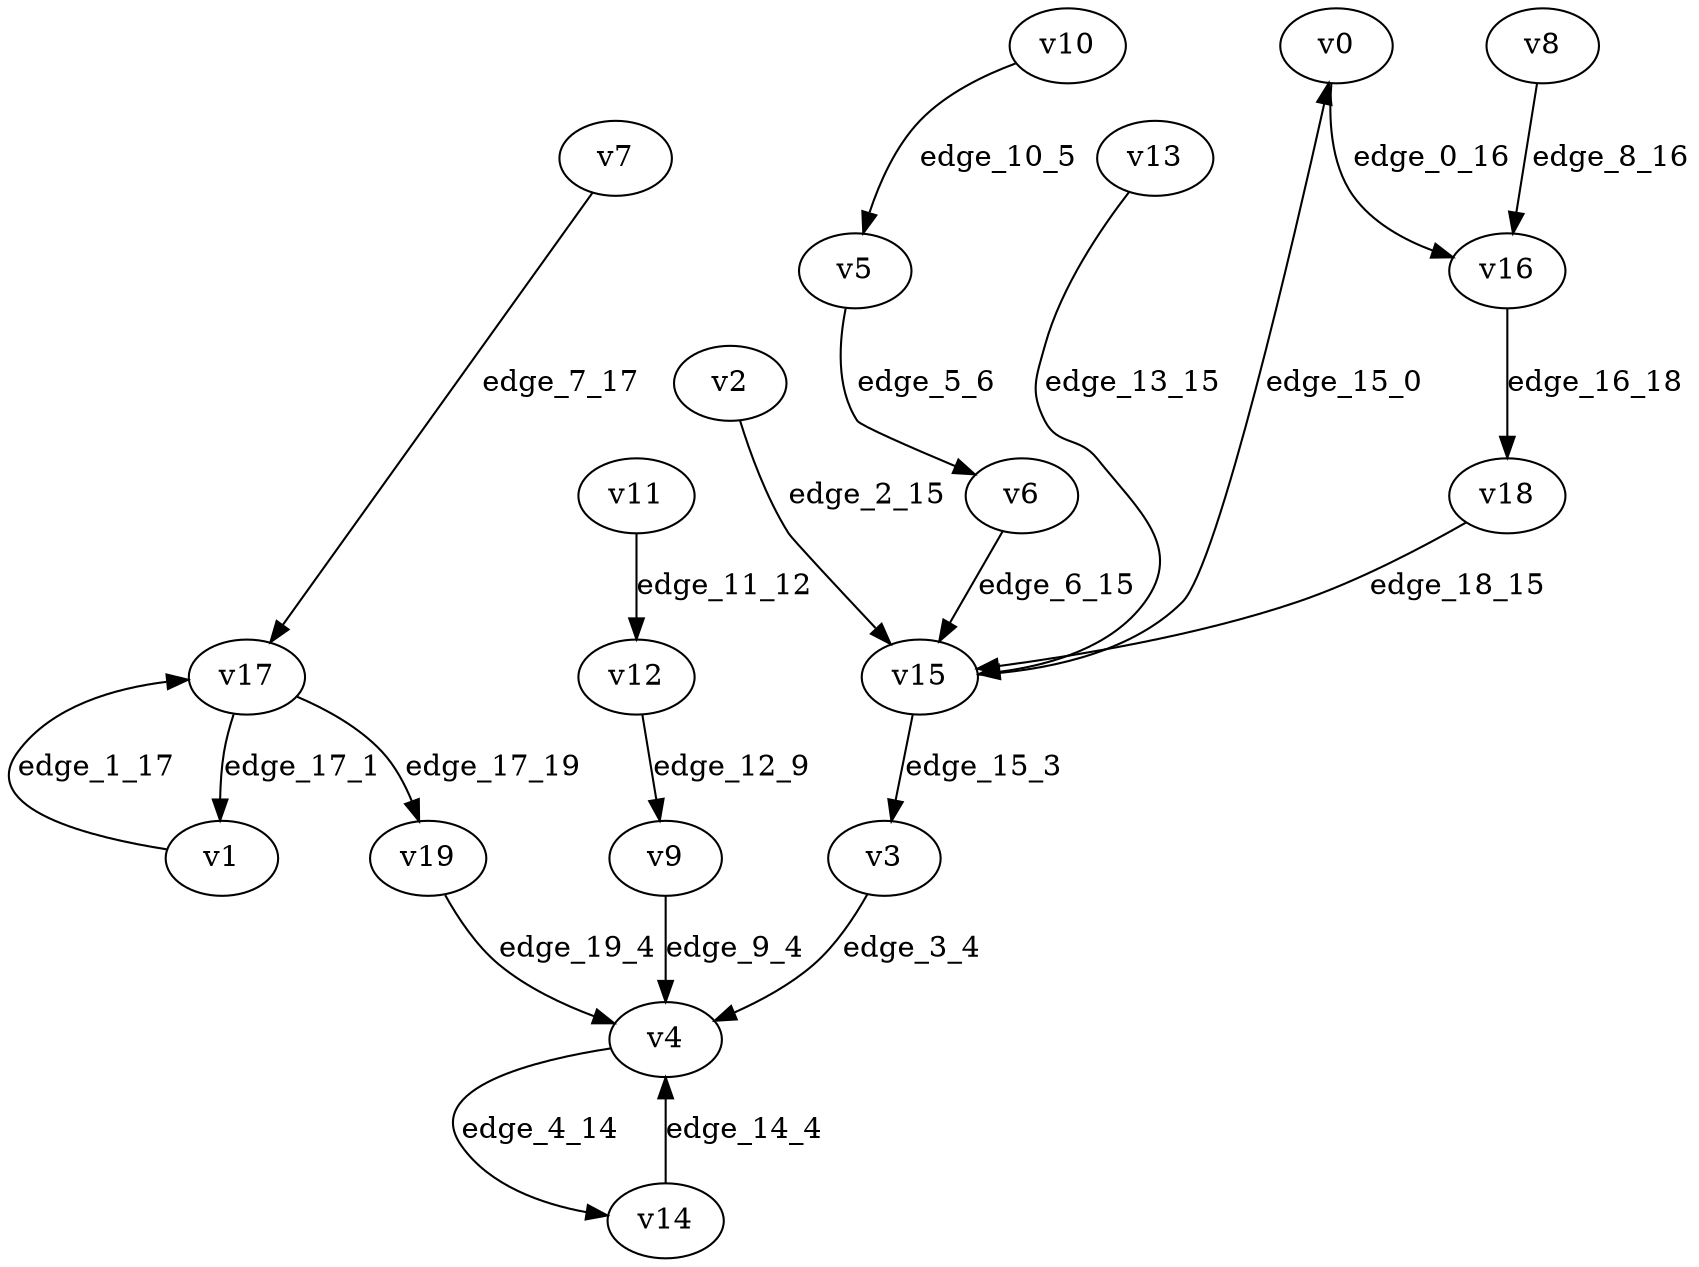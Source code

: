 digraph G {
    // Stochastic discounted game

    v0 [name="v0", player=1];
    v1 [name="v1", player=1];
    v2 [name="v2", player=0];
    v3 [name="v3", player=1];
    v4 [name="v4", player=-1];
    v5 [name="v5", player=-1];
    v6 [name="v6", player=1];
    v7 [name="v7", player=0];
    v8 [name="v8", player=0];
    v9 [name="v9", player=1];
    v10 [name="v10", player=1];
    v11 [name="v11", player=0];
    v12 [name="v12", player=-1];
    v13 [name="v13", player=0];
    v14 [name="v14", player=0];
    v15 [name="v15", player=-1];
    v16 [name="v16", player=-1];
    v17 [name="v17", player=-1];
    v18 [name="v18", player=1];
    v19 [name="v19", player=0];

    v0 -> v16 [label="edge_0_16", weight=8.011121, discount=0.159245];
    v1 -> v17 [label="edge_1_17", weight=-0.996290, discount=0.118300];
    v2 -> v15 [label="edge_2_15", weight=-7.452592, discount=0.606069];
    v3 -> v4 [label="edge_3_4", weight=1.942918, discount=0.315335];
    v4 -> v14 [label="edge_4_14", probability=1.000000];
    v5 -> v6 [label="edge_5_6", probability=1.000000];
    v6 -> v15 [label="edge_6_15", weight=-8.681048, discount=0.499519];
    v7 -> v17 [label="edge_7_17", weight=-0.754876, discount=0.485288];
    v8 -> v16 [label="edge_8_16", weight=8.648552, discount=0.412571];
    v9 -> v4 [label="edge_9_4", weight=5.436104, discount=0.792250];
    v10 -> v5 [label="edge_10_5", weight=0.424609, discount=0.838434];
    v11 -> v12 [label="edge_11_12", weight=7.576466, discount=0.454621];
    v12 -> v9 [label="edge_12_9", probability=1.000000];
    v13 -> v15 [label="edge_13_15", weight=-7.678045, discount=0.712074];
    v14 -> v4 [label="edge_14_4", weight=4.174231, discount=0.698058];
    v15 -> v3 [label="edge_15_3", probability=0.496095];
    v15 -> v0 [label="edge_15_0", probability=0.503905];
    v16 -> v18 [label="edge_16_18", probability=1.000000];
    v17 -> v19 [label="edge_17_19", probability=0.434159];
    v17 -> v1 [label="edge_17_1", probability=0.565841];
    v18 -> v15 [label="edge_18_15", weight=-8.434446, discount=0.677189];
    v19 -> v4 [label="edge_19_4", weight=-1.683648, discount=0.576541];
}